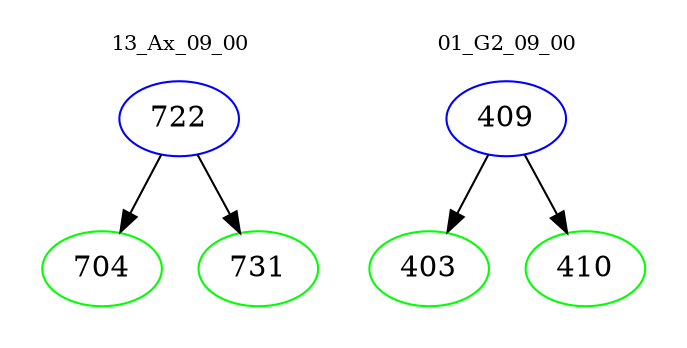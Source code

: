 digraph{
subgraph cluster_0 {
color = white
label = "13_Ax_09_00";
fontsize=10;
T0_722 [label="722", color="blue"]
T0_722 -> T0_704 [color="black"]
T0_704 [label="704", color="green"]
T0_722 -> T0_731 [color="black"]
T0_731 [label="731", color="green"]
}
subgraph cluster_1 {
color = white
label = "01_G2_09_00";
fontsize=10;
T1_409 [label="409", color="blue"]
T1_409 -> T1_403 [color="black"]
T1_403 [label="403", color="green"]
T1_409 -> T1_410 [color="black"]
T1_410 [label="410", color="green"]
}
}
